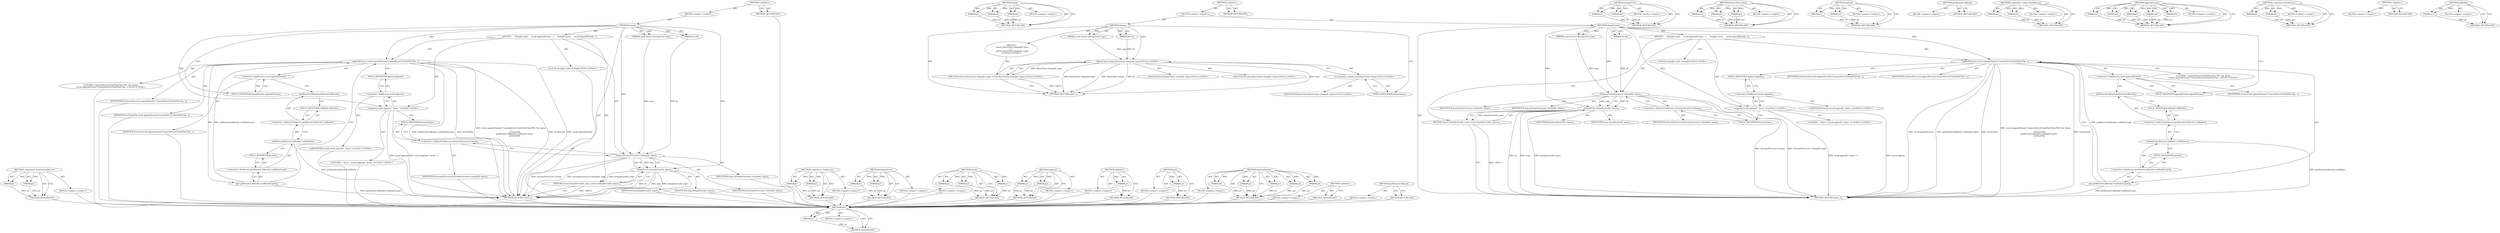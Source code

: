 digraph "asBinder" {
vulnerable_90 [label=<(METHOD,&lt;operator&gt;.indirectFieldAccess)>];
vulnerable_91 [label=<(PARAM,p1)>];
vulnerable_92 [label=<(PARAM,p2)>];
vulnerable_93 [label=<(BLOCK,&lt;empty&gt;,&lt;empty&gt;)>];
vulnerable_94 [label=<(METHOD_RETURN,ANY)>];
vulnerable_6 [label=<(METHOD,&lt;global&gt;)<SUB>1</SUB>>];
vulnerable_7 [label=<(BLOCK,&lt;empty&gt;,&lt;empty&gt;)<SUB>1</SUB>>];
vulnerable_8 [label=<(METHOD,dump)<SUB>1</SUB>>];
vulnerable_9 [label=<(PARAM,int fd)<SUB>1</SUB>>];
vulnerable_10 [label=<(PARAM,const Vector&lt;String16&gt;&amp; args)<SUB>1</SUB>>];
vulnerable_11 [label=<(BLOCK,{
     String8 result;
     result.appendFormat...,{
     String8 result;
     result.appendFormat...)<SUB>1</SUB>>];
vulnerable_12 [label="<(LOCAL,String8 result: String8)<SUB>2</SUB>>"];
vulnerable_13 [label=<(appendFormat,result.appendFormat(&quot;CameraDeviceClient[%d] (%p...)<SUB>3</SUB>>];
vulnerable_14 [label=<(&lt;operator&gt;.fieldAccess,result.appendFormat)<SUB>3</SUB>>];
vulnerable_15 [label=<(IDENTIFIER,result,result.appendFormat(&quot;CameraDeviceClient[%d] (%p...)<SUB>3</SUB>>];
vulnerable_16 [label=<(FIELD_IDENTIFIER,appendFormat,appendFormat)<SUB>3</SUB>>];
vulnerable_17 [label="<(LITERAL,&quot;CameraDeviceClient[%d] (%p) PID: %d, dump:\n&quot;,result.appendFormat(&quot;CameraDeviceClient[%d] (%p...)<SUB>3</SUB>>"];
vulnerable_18 [label=<(IDENTIFIER,mCameraId,result.appendFormat(&quot;CameraDeviceClient[%d] (%p...)<SUB>4</SUB>>];
vulnerable_19 [label=<(get,getRemoteCallback()-&gt;asBinder().get())<SUB>5</SUB>>];
vulnerable_20 [label=<(&lt;operator&gt;.fieldAccess,getRemoteCallback()-&gt;asBinder().get)<SUB>5</SUB>>];
vulnerable_21 [label=<(asBinder,getRemoteCallback()-&gt;asBinder())<SUB>5</SUB>>];
vulnerable_22 [label=<(&lt;operator&gt;.indirectFieldAccess,getRemoteCallback()-&gt;asBinder)<SUB>5</SUB>>];
vulnerable_23 [label=<(getRemoteCallback,getRemoteCallback())<SUB>5</SUB>>];
vulnerable_24 [label=<(FIELD_IDENTIFIER,asBinder,asBinder)<SUB>5</SUB>>];
vulnerable_25 [label=<(FIELD_IDENTIFIER,get,get)<SUB>5</SUB>>];
vulnerable_26 [label=<(IDENTIFIER,mClientPid,result.appendFormat(&quot;CameraDeviceClient[%d] (%p...)<SUB>6</SUB>>];
vulnerable_27 [label="<(append,result.append(&quot;  State: &quot;))<SUB>7</SUB>>"];
vulnerable_28 [label=<(&lt;operator&gt;.fieldAccess,result.append)<SUB>7</SUB>>];
vulnerable_29 [label="<(IDENTIFIER,result,result.append(&quot;  State: &quot;))<SUB>7</SUB>>"];
vulnerable_30 [label=<(FIELD_IDENTIFIER,append,append)<SUB>7</SUB>>];
vulnerable_31 [label="<(LITERAL,&quot;  State: &quot;,result.append(&quot;  State: &quot;))<SUB>7</SUB>>"];
vulnerable_32 [label=<(dump,mFrameProcessor-&gt;dump(fd, args))<SUB>9</SUB>>];
vulnerable_33 [label=<(&lt;operator&gt;.indirectFieldAccess,mFrameProcessor-&gt;dump)<SUB>9</SUB>>];
vulnerable_34 [label=<(IDENTIFIER,mFrameProcessor,mFrameProcessor-&gt;dump(fd, args))<SUB>9</SUB>>];
vulnerable_35 [label=<(FIELD_IDENTIFIER,dump,dump)<SUB>9</SUB>>];
vulnerable_36 [label=<(IDENTIFIER,fd,mFrameProcessor-&gt;dump(fd, args))<SUB>9</SUB>>];
vulnerable_37 [label=<(IDENTIFIER,args,mFrameProcessor-&gt;dump(fd, args))<SUB>9</SUB>>];
vulnerable_38 [label=<(RETURN,return dumpDevice(fd, args);,return dumpDevice(fd, args);)<SUB>11</SUB>>];
vulnerable_39 [label=<(dumpDevice,dumpDevice(fd, args))<SUB>11</SUB>>];
vulnerable_40 [label=<(IDENTIFIER,fd,dumpDevice(fd, args))<SUB>11</SUB>>];
vulnerable_41 [label=<(IDENTIFIER,args,dumpDevice(fd, args))<SUB>11</SUB>>];
vulnerable_42 [label=<(METHOD_RETURN,status_t)<SUB>1</SUB>>];
vulnerable_44 [label=<(METHOD_RETURN,ANY)<SUB>1</SUB>>];
vulnerable_77 [label=<(METHOD,&lt;operator&gt;.fieldAccess)>];
vulnerable_78 [label=<(PARAM,p1)>];
vulnerable_79 [label=<(PARAM,p2)>];
vulnerable_80 [label=<(BLOCK,&lt;empty&gt;,&lt;empty&gt;)>];
vulnerable_81 [label=<(METHOD_RETURN,ANY)>];
vulnerable_109 [label=<(METHOD,dumpDevice)>];
vulnerable_110 [label=<(PARAM,p1)>];
vulnerable_111 [label=<(PARAM,p2)>];
vulnerable_112 [label=<(BLOCK,&lt;empty&gt;,&lt;empty&gt;)>];
vulnerable_113 [label=<(METHOD_RETURN,ANY)>];
vulnerable_103 [label=<(METHOD,dump)>];
vulnerable_104 [label=<(PARAM,p1)>];
vulnerable_105 [label=<(PARAM,p2)>];
vulnerable_106 [label=<(PARAM,p3)>];
vulnerable_107 [label=<(BLOCK,&lt;empty&gt;,&lt;empty&gt;)>];
vulnerable_108 [label=<(METHOD_RETURN,ANY)>];
vulnerable_98 [label=<(METHOD,append)>];
vulnerable_99 [label=<(PARAM,p1)>];
vulnerable_100 [label=<(PARAM,p2)>];
vulnerable_101 [label=<(BLOCK,&lt;empty&gt;,&lt;empty&gt;)>];
vulnerable_102 [label=<(METHOD_RETURN,ANY)>];
vulnerable_86 [label=<(METHOD,asBinder)>];
vulnerable_87 [label=<(PARAM,p1)>];
vulnerable_88 [label=<(BLOCK,&lt;empty&gt;,&lt;empty&gt;)>];
vulnerable_89 [label=<(METHOD_RETURN,ANY)>];
vulnerable_82 [label=<(METHOD,get)>];
vulnerable_83 [label=<(PARAM,p1)>];
vulnerable_84 [label=<(BLOCK,&lt;empty&gt;,&lt;empty&gt;)>];
vulnerable_85 [label=<(METHOD_RETURN,ANY)>];
vulnerable_69 [label=<(METHOD,appendFormat)>];
vulnerable_70 [label=<(PARAM,p1)>];
vulnerable_71 [label=<(PARAM,p2)>];
vulnerable_72 [label=<(PARAM,p3)>];
vulnerable_73 [label=<(PARAM,p4)>];
vulnerable_74 [label=<(PARAM,p5)>];
vulnerable_75 [label=<(BLOCK,&lt;empty&gt;,&lt;empty&gt;)>];
vulnerable_76 [label=<(METHOD_RETURN,ANY)>];
vulnerable_63 [label=<(METHOD,&lt;global&gt;)<SUB>1</SUB>>];
vulnerable_64 [label=<(BLOCK,&lt;empty&gt;,&lt;empty&gt;)>];
vulnerable_65 [label=<(METHOD_RETURN,ANY)>];
vulnerable_95 [label=<(METHOD,getRemoteCallback)>];
vulnerable_96 [label=<(BLOCK,&lt;empty&gt;,&lt;empty&gt;)>];
vulnerable_97 [label=<(METHOD_RETURN,ANY)>];
fixed_101 [label=<(METHOD,get)>];
fixed_102 [label=<(PARAM,p1)>];
fixed_103 [label=<(BLOCK,&lt;empty&gt;,&lt;empty&gt;)>];
fixed_104 [label=<(METHOD_RETURN,ANY)>];
fixed_122 [label=<(METHOD,dump)>];
fixed_123 [label=<(PARAM,p1)>];
fixed_124 [label=<(PARAM,p2)>];
fixed_125 [label=<(PARAM,p3)>];
fixed_126 [label=<(BLOCK,&lt;empty&gt;,&lt;empty&gt;)>];
fixed_127 [label=<(METHOD_RETURN,ANY)>];
fixed_6 [label=<(METHOD,&lt;global&gt;)<SUB>1</SUB>>];
fixed_7 [label=<(BLOCK,&lt;empty&gt;,&lt;empty&gt;)<SUB>1</SUB>>];
fixed_8 [label=<(METHOD,dump)<SUB>1</SUB>>];
fixed_9 [label=<(PARAM,int fd)<SUB>1</SUB>>];
fixed_10 [label=<(PARAM,const Vector&lt;String16&gt;&amp; args)<SUB>1</SUB>>];
fixed_11 [label="<(BLOCK,{
    return BasicClient::dump(fd, args);
},{
    return BasicClient::dump(fd, args);
})<SUB>1</SUB>>"];
fixed_12 [label="<(RETURN,return BasicClient::dump(fd, args);,return BasicClient::dump(fd, args);)<SUB>2</SUB>>"];
fixed_13 [label="<(BasicClient.dump,BasicClient::dump(fd, args))<SUB>2</SUB>>"];
fixed_14 [label="<(&lt;operator&gt;.fieldAccess,BasicClient::dump)<SUB>2</SUB>>"];
fixed_15 [label="<(IDENTIFIER,BasicClient,BasicClient::dump(fd, args))<SUB>2</SUB>>"];
fixed_16 [label=<(FIELD_IDENTIFIER,dump,dump)<SUB>2</SUB>>];
fixed_17 [label="<(IDENTIFIER,fd,BasicClient::dump(fd, args))<SUB>2</SUB>>"];
fixed_18 [label="<(IDENTIFIER,args,BasicClient::dump(fd, args))<SUB>2</SUB>>"];
fixed_19 [label=<(METHOD_RETURN,status_t)<SUB>1</SUB>>];
fixed_21 [label=<(METHOD,dumpClient)<SUB>5</SUB>>];
fixed_22 [label=<(PARAM,int fd)<SUB>5</SUB>>];
fixed_23 [label=<(PARAM,const Vector&lt;String16&gt;&amp; args)<SUB>5</SUB>>];
fixed_24 [label=<(BLOCK,{
     String8 result;
     result.appendFormat...,{
     String8 result;
     result.appendFormat...)<SUB>5</SUB>>];
fixed_25 [label="<(LOCAL,String8 result: String8)<SUB>6</SUB>>"];
fixed_26 [label=<(appendFormat,result.appendFormat(&quot;CameraDeviceClient[%d] (%p...)<SUB>7</SUB>>];
fixed_27 [label=<(&lt;operator&gt;.fieldAccess,result.appendFormat)<SUB>7</SUB>>];
fixed_28 [label=<(IDENTIFIER,result,result.appendFormat(&quot;CameraDeviceClient[%d] (%p...)<SUB>7</SUB>>];
fixed_29 [label=<(FIELD_IDENTIFIER,appendFormat,appendFormat)<SUB>7</SUB>>];
fixed_30 [label="<(LITERAL,&quot;CameraDeviceClient[%d] (%p) PID: %d, dump:\n&quot;,result.appendFormat(&quot;CameraDeviceClient[%d] (%p...)<SUB>7</SUB>>"];
fixed_31 [label=<(IDENTIFIER,mCameraId,result.appendFormat(&quot;CameraDeviceClient[%d] (%p...)<SUB>8</SUB>>];
fixed_32 [label=<(get,getRemoteCallback()-&gt;asBinder().get())<SUB>9</SUB>>];
fixed_33 [label=<(&lt;operator&gt;.fieldAccess,getRemoteCallback()-&gt;asBinder().get)<SUB>9</SUB>>];
fixed_34 [label=<(asBinder,getRemoteCallback()-&gt;asBinder())<SUB>9</SUB>>];
fixed_35 [label=<(&lt;operator&gt;.indirectFieldAccess,getRemoteCallback()-&gt;asBinder)<SUB>9</SUB>>];
fixed_36 [label=<(getRemoteCallback,getRemoteCallback())<SUB>9</SUB>>];
fixed_37 [label=<(FIELD_IDENTIFIER,asBinder,asBinder)<SUB>9</SUB>>];
fixed_38 [label=<(FIELD_IDENTIFIER,get,get)<SUB>9</SUB>>];
fixed_39 [label=<(IDENTIFIER,mClientPid,result.appendFormat(&quot;CameraDeviceClient[%d] (%p...)<SUB>10</SUB>>];
fixed_40 [label="<(append,result.append(&quot;  State: &quot;))<SUB>11</SUB>>"];
fixed_41 [label=<(&lt;operator&gt;.fieldAccess,result.append)<SUB>11</SUB>>];
fixed_42 [label="<(IDENTIFIER,result,result.append(&quot;  State: &quot;))<SUB>11</SUB>>"];
fixed_43 [label=<(FIELD_IDENTIFIER,append,append)<SUB>11</SUB>>];
fixed_44 [label="<(LITERAL,&quot;  State: &quot;,result.append(&quot;  State: &quot;))<SUB>11</SUB>>"];
fixed_45 [label=<(dump,mFrameProcessor-&gt;dump(fd, args))<SUB>13</SUB>>];
fixed_46 [label=<(&lt;operator&gt;.indirectFieldAccess,mFrameProcessor-&gt;dump)<SUB>13</SUB>>];
fixed_47 [label=<(IDENTIFIER,mFrameProcessor,mFrameProcessor-&gt;dump(fd, args))<SUB>13</SUB>>];
fixed_48 [label=<(FIELD_IDENTIFIER,dump,dump)<SUB>13</SUB>>];
fixed_49 [label=<(IDENTIFIER,fd,mFrameProcessor-&gt;dump(fd, args))<SUB>13</SUB>>];
fixed_50 [label=<(IDENTIFIER,args,mFrameProcessor-&gt;dump(fd, args))<SUB>13</SUB>>];
fixed_51 [label=<(RETURN,return dumpDevice(fd, args);,return dumpDevice(fd, args);)<SUB>15</SUB>>];
fixed_52 [label=<(dumpDevice,dumpDevice(fd, args))<SUB>15</SUB>>];
fixed_53 [label=<(IDENTIFIER,fd,dumpDevice(fd, args))<SUB>15</SUB>>];
fixed_54 [label=<(IDENTIFIER,args,dumpDevice(fd, args))<SUB>15</SUB>>];
fixed_55 [label=<(METHOD_RETURN,status_t)<SUB>5</SUB>>];
fixed_57 [label=<(METHOD_RETURN,ANY)<SUB>1</SUB>>];
fixed_128 [label=<(METHOD,dumpDevice)>];
fixed_129 [label=<(PARAM,p1)>];
fixed_130 [label=<(PARAM,p2)>];
fixed_131 [label=<(BLOCK,&lt;empty&gt;,&lt;empty&gt;)>];
fixed_132 [label=<(METHOD_RETURN,ANY)>];
fixed_82 [label=<(METHOD,BasicClient.dump)>];
fixed_83 [label=<(PARAM,p1)>];
fixed_84 [label=<(PARAM,p2)>];
fixed_85 [label=<(PARAM,p3)>];
fixed_86 [label=<(BLOCK,&lt;empty&gt;,&lt;empty&gt;)>];
fixed_87 [label=<(METHOD_RETURN,ANY)>];
fixed_117 [label=<(METHOD,append)>];
fixed_118 [label=<(PARAM,p1)>];
fixed_119 [label=<(PARAM,p2)>];
fixed_120 [label=<(BLOCK,&lt;empty&gt;,&lt;empty&gt;)>];
fixed_121 [label=<(METHOD_RETURN,ANY)>];
fixed_114 [label=<(METHOD,getRemoteCallback)>];
fixed_115 [label=<(BLOCK,&lt;empty&gt;,&lt;empty&gt;)>];
fixed_116 [label=<(METHOD_RETURN,ANY)>];
fixed_109 [label=<(METHOD,&lt;operator&gt;.indirectFieldAccess)>];
fixed_110 [label=<(PARAM,p1)>];
fixed_111 [label=<(PARAM,p2)>];
fixed_112 [label=<(BLOCK,&lt;empty&gt;,&lt;empty&gt;)>];
fixed_113 [label=<(METHOD_RETURN,ANY)>];
fixed_93 [label=<(METHOD,appendFormat)>];
fixed_94 [label=<(PARAM,p1)>];
fixed_95 [label=<(PARAM,p2)>];
fixed_96 [label=<(PARAM,p3)>];
fixed_97 [label=<(PARAM,p4)>];
fixed_98 [label=<(PARAM,p5)>];
fixed_99 [label=<(BLOCK,&lt;empty&gt;,&lt;empty&gt;)>];
fixed_100 [label=<(METHOD_RETURN,ANY)>];
fixed_88 [label=<(METHOD,&lt;operator&gt;.fieldAccess)>];
fixed_89 [label=<(PARAM,p1)>];
fixed_90 [label=<(PARAM,p2)>];
fixed_91 [label=<(BLOCK,&lt;empty&gt;,&lt;empty&gt;)>];
fixed_92 [label=<(METHOD_RETURN,ANY)>];
fixed_76 [label=<(METHOD,&lt;global&gt;)<SUB>1</SUB>>];
fixed_77 [label=<(BLOCK,&lt;empty&gt;,&lt;empty&gt;)>];
fixed_78 [label=<(METHOD_RETURN,ANY)>];
fixed_105 [label=<(METHOD,asBinder)>];
fixed_106 [label=<(PARAM,p1)>];
fixed_107 [label=<(BLOCK,&lt;empty&gt;,&lt;empty&gt;)>];
fixed_108 [label=<(METHOD_RETURN,ANY)>];
vulnerable_90 -> vulnerable_91  [key=0, label="AST: "];
vulnerable_90 -> vulnerable_91  [key=1, label="DDG: "];
vulnerable_90 -> vulnerable_93  [key=0, label="AST: "];
vulnerable_90 -> vulnerable_92  [key=0, label="AST: "];
vulnerable_90 -> vulnerable_92  [key=1, label="DDG: "];
vulnerable_90 -> vulnerable_94  [key=0, label="AST: "];
vulnerable_90 -> vulnerable_94  [key=1, label="CFG: "];
vulnerable_91 -> vulnerable_94  [key=0, label="DDG: p1"];
vulnerable_92 -> vulnerable_94  [key=0, label="DDG: p2"];
vulnerable_93 -> fixed_101  [key=0];
vulnerable_94 -> fixed_101  [key=0];
vulnerable_6 -> vulnerable_7  [key=0, label="AST: "];
vulnerable_6 -> vulnerable_44  [key=0, label="AST: "];
vulnerable_6 -> vulnerable_44  [key=1, label="CFG: "];
vulnerable_7 -> vulnerable_8  [key=0, label="AST: "];
vulnerable_8 -> vulnerable_9  [key=0, label="AST: "];
vulnerable_8 -> vulnerable_9  [key=1, label="DDG: "];
vulnerable_8 -> vulnerable_10  [key=0, label="AST: "];
vulnerable_8 -> vulnerable_10  [key=1, label="DDG: "];
vulnerable_8 -> vulnerable_11  [key=0, label="AST: "];
vulnerable_8 -> vulnerable_42  [key=0, label="AST: "];
vulnerable_8 -> vulnerable_16  [key=0, label="CFG: "];
vulnerable_8 -> vulnerable_13  [key=0, label="DDG: "];
vulnerable_8 -> vulnerable_27  [key=0, label="DDG: "];
vulnerable_8 -> vulnerable_32  [key=0, label="DDG: "];
vulnerable_8 -> vulnerable_39  [key=0, label="DDG: "];
vulnerable_9 -> vulnerable_32  [key=0, label="DDG: fd"];
vulnerable_10 -> vulnerable_32  [key=0, label="DDG: args"];
vulnerable_11 -> vulnerable_12  [key=0, label="AST: "];
vulnerable_11 -> vulnerable_13  [key=0, label="AST: "];
vulnerable_11 -> vulnerable_27  [key=0, label="AST: "];
vulnerable_11 -> vulnerable_32  [key=0, label="AST: "];
vulnerable_11 -> vulnerable_38  [key=0, label="AST: "];
vulnerable_12 -> fixed_101  [key=0];
vulnerable_13 -> vulnerable_14  [key=0, label="AST: "];
vulnerable_13 -> vulnerable_17  [key=0, label="AST: "];
vulnerable_13 -> vulnerable_18  [key=0, label="AST: "];
vulnerable_13 -> vulnerable_19  [key=0, label="AST: "];
vulnerable_13 -> vulnerable_26  [key=0, label="AST: "];
vulnerable_13 -> vulnerable_30  [key=0, label="CFG: "];
vulnerable_13 -> vulnerable_42  [key=0, label="DDG: result.appendFormat"];
vulnerable_13 -> vulnerable_42  [key=1, label="DDG: getRemoteCallback()-&gt;asBinder().get()"];
vulnerable_13 -> vulnerable_42  [key=2, label="DDG: mClientPid"];
vulnerable_13 -> vulnerable_42  [key=3, label="DDG: result.appendFormat(&quot;CameraDeviceClient[%d] (%p) PID: %d, dump:\n&quot;,
             mCameraId,
            getRemoteCallback()-&gt;asBinder().get(),
            mClientPid)"];
vulnerable_13 -> vulnerable_42  [key=4, label="DDG: mCameraId"];
vulnerable_14 -> vulnerable_15  [key=0, label="AST: "];
vulnerable_14 -> vulnerable_16  [key=0, label="AST: "];
vulnerable_14 -> vulnerable_23  [key=0, label="CFG: "];
vulnerable_15 -> fixed_101  [key=0];
vulnerable_16 -> vulnerable_14  [key=0, label="CFG: "];
vulnerable_17 -> fixed_101  [key=0];
vulnerable_18 -> fixed_101  [key=0];
vulnerable_19 -> vulnerable_20  [key=0, label="AST: "];
vulnerable_19 -> vulnerable_13  [key=0, label="CFG: "];
vulnerable_19 -> vulnerable_13  [key=1, label="DDG: getRemoteCallback()-&gt;asBinder().get"];
vulnerable_19 -> vulnerable_42  [key=0, label="DDG: getRemoteCallback()-&gt;asBinder().get"];
vulnerable_20 -> vulnerable_21  [key=0, label="AST: "];
vulnerable_20 -> vulnerable_25  [key=0, label="AST: "];
vulnerable_20 -> vulnerable_19  [key=0, label="CFG: "];
vulnerable_21 -> vulnerable_22  [key=0, label="AST: "];
vulnerable_21 -> vulnerable_25  [key=0, label="CFG: "];
vulnerable_21 -> vulnerable_42  [key=0, label="DDG: getRemoteCallback()-&gt;asBinder"];
vulnerable_22 -> vulnerable_23  [key=0, label="AST: "];
vulnerable_22 -> vulnerable_24  [key=0, label="AST: "];
vulnerable_22 -> vulnerable_21  [key=0, label="CFG: "];
vulnerable_23 -> vulnerable_24  [key=0, label="CFG: "];
vulnerable_24 -> vulnerable_22  [key=0, label="CFG: "];
vulnerable_25 -> vulnerable_20  [key=0, label="CFG: "];
vulnerable_26 -> fixed_101  [key=0];
vulnerable_27 -> vulnerable_28  [key=0, label="AST: "];
vulnerable_27 -> vulnerable_31  [key=0, label="AST: "];
vulnerable_27 -> vulnerable_35  [key=0, label="CFG: "];
vulnerable_27 -> vulnerable_42  [key=0, label="DDG: result.append"];
vulnerable_27 -> vulnerable_42  [key=1, label="DDG: result.append(&quot;  State: &quot;)"];
vulnerable_28 -> vulnerable_29  [key=0, label="AST: "];
vulnerable_28 -> vulnerable_30  [key=0, label="AST: "];
vulnerable_28 -> vulnerable_27  [key=0, label="CFG: "];
vulnerable_29 -> fixed_101  [key=0];
vulnerable_30 -> vulnerable_28  [key=0, label="CFG: "];
vulnerable_31 -> fixed_101  [key=0];
vulnerable_32 -> vulnerable_33  [key=0, label="AST: "];
vulnerable_32 -> vulnerable_36  [key=0, label="AST: "];
vulnerable_32 -> vulnerable_37  [key=0, label="AST: "];
vulnerable_32 -> vulnerable_39  [key=0, label="CFG: "];
vulnerable_32 -> vulnerable_39  [key=1, label="DDG: fd"];
vulnerable_32 -> vulnerable_39  [key=2, label="DDG: args"];
vulnerable_32 -> vulnerable_42  [key=0, label="DDG: mFrameProcessor-&gt;dump"];
vulnerable_32 -> vulnerable_42  [key=1, label="DDG: mFrameProcessor-&gt;dump(fd, args)"];
vulnerable_33 -> vulnerable_34  [key=0, label="AST: "];
vulnerable_33 -> vulnerable_35  [key=0, label="AST: "];
vulnerable_33 -> vulnerable_32  [key=0, label="CFG: "];
vulnerable_34 -> fixed_101  [key=0];
vulnerable_35 -> vulnerable_33  [key=0, label="CFG: "];
vulnerable_36 -> fixed_101  [key=0];
vulnerable_37 -> fixed_101  [key=0];
vulnerable_38 -> vulnerable_39  [key=0, label="AST: "];
vulnerable_38 -> vulnerable_42  [key=0, label="CFG: "];
vulnerable_38 -> vulnerable_42  [key=1, label="DDG: &lt;RET&gt;"];
vulnerable_39 -> vulnerable_40  [key=0, label="AST: "];
vulnerable_39 -> vulnerable_41  [key=0, label="AST: "];
vulnerable_39 -> vulnerable_38  [key=0, label="CFG: "];
vulnerable_39 -> vulnerable_38  [key=1, label="DDG: dumpDevice(fd, args)"];
vulnerable_39 -> vulnerable_42  [key=0, label="DDG: fd"];
vulnerable_39 -> vulnerable_42  [key=1, label="DDG: args"];
vulnerable_39 -> vulnerable_42  [key=2, label="DDG: dumpDevice(fd, args)"];
vulnerable_40 -> fixed_101  [key=0];
vulnerable_41 -> fixed_101  [key=0];
vulnerable_42 -> fixed_101  [key=0];
vulnerable_44 -> fixed_101  [key=0];
vulnerable_77 -> vulnerable_78  [key=0, label="AST: "];
vulnerable_77 -> vulnerable_78  [key=1, label="DDG: "];
vulnerable_77 -> vulnerable_80  [key=0, label="AST: "];
vulnerable_77 -> vulnerable_79  [key=0, label="AST: "];
vulnerable_77 -> vulnerable_79  [key=1, label="DDG: "];
vulnerable_77 -> vulnerable_81  [key=0, label="AST: "];
vulnerable_77 -> vulnerable_81  [key=1, label="CFG: "];
vulnerable_78 -> vulnerable_81  [key=0, label="DDG: p1"];
vulnerable_79 -> vulnerable_81  [key=0, label="DDG: p2"];
vulnerable_80 -> fixed_101  [key=0];
vulnerable_81 -> fixed_101  [key=0];
vulnerable_109 -> vulnerable_110  [key=0, label="AST: "];
vulnerable_109 -> vulnerable_110  [key=1, label="DDG: "];
vulnerable_109 -> vulnerable_112  [key=0, label="AST: "];
vulnerable_109 -> vulnerable_111  [key=0, label="AST: "];
vulnerable_109 -> vulnerable_111  [key=1, label="DDG: "];
vulnerable_109 -> vulnerable_113  [key=0, label="AST: "];
vulnerable_109 -> vulnerable_113  [key=1, label="CFG: "];
vulnerable_110 -> vulnerable_113  [key=0, label="DDG: p1"];
vulnerable_111 -> vulnerable_113  [key=0, label="DDG: p2"];
vulnerable_112 -> fixed_101  [key=0];
vulnerable_113 -> fixed_101  [key=0];
vulnerable_103 -> vulnerable_104  [key=0, label="AST: "];
vulnerable_103 -> vulnerable_104  [key=1, label="DDG: "];
vulnerable_103 -> vulnerable_107  [key=0, label="AST: "];
vulnerable_103 -> vulnerable_105  [key=0, label="AST: "];
vulnerable_103 -> vulnerable_105  [key=1, label="DDG: "];
vulnerable_103 -> vulnerable_108  [key=0, label="AST: "];
vulnerable_103 -> vulnerable_108  [key=1, label="CFG: "];
vulnerable_103 -> vulnerable_106  [key=0, label="AST: "];
vulnerable_103 -> vulnerable_106  [key=1, label="DDG: "];
vulnerable_104 -> vulnerable_108  [key=0, label="DDG: p1"];
vulnerable_105 -> vulnerable_108  [key=0, label="DDG: p2"];
vulnerable_106 -> vulnerable_108  [key=0, label="DDG: p3"];
vulnerable_107 -> fixed_101  [key=0];
vulnerable_108 -> fixed_101  [key=0];
vulnerable_98 -> vulnerable_99  [key=0, label="AST: "];
vulnerable_98 -> vulnerable_99  [key=1, label="DDG: "];
vulnerable_98 -> vulnerable_101  [key=0, label="AST: "];
vulnerable_98 -> vulnerable_100  [key=0, label="AST: "];
vulnerable_98 -> vulnerable_100  [key=1, label="DDG: "];
vulnerable_98 -> vulnerable_102  [key=0, label="AST: "];
vulnerable_98 -> vulnerable_102  [key=1, label="CFG: "];
vulnerable_99 -> vulnerable_102  [key=0, label="DDG: p1"];
vulnerable_100 -> vulnerable_102  [key=0, label="DDG: p2"];
vulnerable_101 -> fixed_101  [key=0];
vulnerable_102 -> fixed_101  [key=0];
vulnerable_86 -> vulnerable_87  [key=0, label="AST: "];
vulnerable_86 -> vulnerable_87  [key=1, label="DDG: "];
vulnerable_86 -> vulnerable_88  [key=0, label="AST: "];
vulnerable_86 -> vulnerable_89  [key=0, label="AST: "];
vulnerable_86 -> vulnerable_89  [key=1, label="CFG: "];
vulnerable_87 -> vulnerable_89  [key=0, label="DDG: p1"];
vulnerable_88 -> fixed_101  [key=0];
vulnerable_89 -> fixed_101  [key=0];
vulnerable_82 -> vulnerable_83  [key=0, label="AST: "];
vulnerable_82 -> vulnerable_83  [key=1, label="DDG: "];
vulnerable_82 -> vulnerable_84  [key=0, label="AST: "];
vulnerable_82 -> vulnerable_85  [key=0, label="AST: "];
vulnerable_82 -> vulnerable_85  [key=1, label="CFG: "];
vulnerable_83 -> vulnerable_85  [key=0, label="DDG: p1"];
vulnerable_84 -> fixed_101  [key=0];
vulnerable_85 -> fixed_101  [key=0];
vulnerable_69 -> vulnerable_70  [key=0, label="AST: "];
vulnerable_69 -> vulnerable_70  [key=1, label="DDG: "];
vulnerable_69 -> vulnerable_75  [key=0, label="AST: "];
vulnerable_69 -> vulnerable_71  [key=0, label="AST: "];
vulnerable_69 -> vulnerable_71  [key=1, label="DDG: "];
vulnerable_69 -> vulnerable_76  [key=0, label="AST: "];
vulnerable_69 -> vulnerable_76  [key=1, label="CFG: "];
vulnerable_69 -> vulnerable_72  [key=0, label="AST: "];
vulnerable_69 -> vulnerable_72  [key=1, label="DDG: "];
vulnerable_69 -> vulnerable_73  [key=0, label="AST: "];
vulnerable_69 -> vulnerable_73  [key=1, label="DDG: "];
vulnerable_69 -> vulnerable_74  [key=0, label="AST: "];
vulnerable_69 -> vulnerable_74  [key=1, label="DDG: "];
vulnerable_70 -> vulnerable_76  [key=0, label="DDG: p1"];
vulnerable_71 -> vulnerable_76  [key=0, label="DDG: p2"];
vulnerable_72 -> vulnerable_76  [key=0, label="DDG: p3"];
vulnerable_73 -> vulnerable_76  [key=0, label="DDG: p4"];
vulnerable_74 -> vulnerable_76  [key=0, label="DDG: p5"];
vulnerable_75 -> fixed_101  [key=0];
vulnerable_76 -> fixed_101  [key=0];
vulnerable_63 -> vulnerable_64  [key=0, label="AST: "];
vulnerable_63 -> vulnerable_65  [key=0, label="AST: "];
vulnerable_63 -> vulnerable_65  [key=1, label="CFG: "];
vulnerable_64 -> fixed_101  [key=0];
vulnerable_65 -> fixed_101  [key=0];
vulnerable_95 -> vulnerable_96  [key=0, label="AST: "];
vulnerable_95 -> vulnerable_97  [key=0, label="AST: "];
vulnerable_95 -> vulnerable_97  [key=1, label="CFG: "];
vulnerable_96 -> fixed_101  [key=0];
vulnerable_97 -> fixed_101  [key=0];
fixed_101 -> fixed_102  [key=0, label="AST: "];
fixed_101 -> fixed_102  [key=1, label="DDG: "];
fixed_101 -> fixed_103  [key=0, label="AST: "];
fixed_101 -> fixed_104  [key=0, label="AST: "];
fixed_101 -> fixed_104  [key=1, label="CFG: "];
fixed_102 -> fixed_104  [key=0, label="DDG: p1"];
fixed_122 -> fixed_123  [key=0, label="AST: "];
fixed_122 -> fixed_123  [key=1, label="DDG: "];
fixed_122 -> fixed_126  [key=0, label="AST: "];
fixed_122 -> fixed_124  [key=0, label="AST: "];
fixed_122 -> fixed_124  [key=1, label="DDG: "];
fixed_122 -> fixed_127  [key=0, label="AST: "];
fixed_122 -> fixed_127  [key=1, label="CFG: "];
fixed_122 -> fixed_125  [key=0, label="AST: "];
fixed_122 -> fixed_125  [key=1, label="DDG: "];
fixed_123 -> fixed_127  [key=0, label="DDG: p1"];
fixed_124 -> fixed_127  [key=0, label="DDG: p2"];
fixed_125 -> fixed_127  [key=0, label="DDG: p3"];
fixed_6 -> fixed_7  [key=0, label="AST: "];
fixed_6 -> fixed_57  [key=0, label="AST: "];
fixed_6 -> fixed_57  [key=1, label="CFG: "];
fixed_7 -> fixed_8  [key=0, label="AST: "];
fixed_7 -> fixed_21  [key=0, label="AST: "];
fixed_8 -> fixed_9  [key=0, label="AST: "];
fixed_8 -> fixed_9  [key=1, label="DDG: "];
fixed_8 -> fixed_10  [key=0, label="AST: "];
fixed_8 -> fixed_10  [key=1, label="DDG: "];
fixed_8 -> fixed_11  [key=0, label="AST: "];
fixed_8 -> fixed_19  [key=0, label="AST: "];
fixed_8 -> fixed_16  [key=0, label="CFG: "];
fixed_8 -> fixed_13  [key=0, label="DDG: "];
fixed_9 -> fixed_13  [key=0, label="DDG: fd"];
fixed_10 -> fixed_13  [key=0, label="DDG: args"];
fixed_11 -> fixed_12  [key=0, label="AST: "];
fixed_12 -> fixed_13  [key=0, label="AST: "];
fixed_12 -> fixed_19  [key=0, label="CFG: "];
fixed_12 -> fixed_19  [key=1, label="DDG: &lt;RET&gt;"];
fixed_13 -> fixed_14  [key=0, label="AST: "];
fixed_13 -> fixed_17  [key=0, label="AST: "];
fixed_13 -> fixed_18  [key=0, label="AST: "];
fixed_13 -> fixed_12  [key=0, label="CFG: "];
fixed_13 -> fixed_12  [key=1, label="DDG: BasicClient::dump(fd, args)"];
fixed_13 -> fixed_19  [key=0, label="DDG: BasicClient::dump"];
fixed_13 -> fixed_19  [key=1, label="DDG: fd"];
fixed_13 -> fixed_19  [key=2, label="DDG: args"];
fixed_13 -> fixed_19  [key=3, label="DDG: BasicClient::dump(fd, args)"];
fixed_14 -> fixed_15  [key=0, label="AST: "];
fixed_14 -> fixed_16  [key=0, label="AST: "];
fixed_14 -> fixed_13  [key=0, label="CFG: "];
fixed_16 -> fixed_14  [key=0, label="CFG: "];
fixed_21 -> fixed_22  [key=0, label="AST: "];
fixed_21 -> fixed_22  [key=1, label="DDG: "];
fixed_21 -> fixed_23  [key=0, label="AST: "];
fixed_21 -> fixed_23  [key=1, label="DDG: "];
fixed_21 -> fixed_24  [key=0, label="AST: "];
fixed_21 -> fixed_55  [key=0, label="AST: "];
fixed_21 -> fixed_29  [key=0, label="CFG: "];
fixed_21 -> fixed_26  [key=0, label="DDG: "];
fixed_21 -> fixed_40  [key=0, label="DDG: "];
fixed_21 -> fixed_45  [key=0, label="DDG: "];
fixed_21 -> fixed_52  [key=0, label="DDG: "];
fixed_22 -> fixed_45  [key=0, label="DDG: fd"];
fixed_23 -> fixed_45  [key=0, label="DDG: args"];
fixed_24 -> fixed_25  [key=0, label="AST: "];
fixed_24 -> fixed_26  [key=0, label="AST: "];
fixed_24 -> fixed_40  [key=0, label="AST: "];
fixed_24 -> fixed_45  [key=0, label="AST: "];
fixed_24 -> fixed_51  [key=0, label="AST: "];
fixed_26 -> fixed_27  [key=0, label="AST: "];
fixed_26 -> fixed_30  [key=0, label="AST: "];
fixed_26 -> fixed_31  [key=0, label="AST: "];
fixed_26 -> fixed_32  [key=0, label="AST: "];
fixed_26 -> fixed_39  [key=0, label="AST: "];
fixed_26 -> fixed_43  [key=0, label="CFG: "];
fixed_26 -> fixed_55  [key=0, label="DDG: result.appendFormat"];
fixed_26 -> fixed_55  [key=1, label="DDG: getRemoteCallback()-&gt;asBinder().get()"];
fixed_26 -> fixed_55  [key=2, label="DDG: mClientPid"];
fixed_26 -> fixed_55  [key=3, label="DDG: result.appendFormat(&quot;CameraDeviceClient[%d] (%p) PID: %d, dump:\n&quot;,
             mCameraId,
            getRemoteCallback()-&gt;asBinder().get(),
            mClientPid)"];
fixed_26 -> fixed_55  [key=4, label="DDG: mCameraId"];
fixed_27 -> fixed_28  [key=0, label="AST: "];
fixed_27 -> fixed_29  [key=0, label="AST: "];
fixed_27 -> fixed_36  [key=0, label="CFG: "];
fixed_29 -> fixed_27  [key=0, label="CFG: "];
fixed_32 -> fixed_33  [key=0, label="AST: "];
fixed_32 -> fixed_26  [key=0, label="CFG: "];
fixed_32 -> fixed_26  [key=1, label="DDG: getRemoteCallback()-&gt;asBinder().get"];
fixed_32 -> fixed_55  [key=0, label="DDG: getRemoteCallback()-&gt;asBinder().get"];
fixed_33 -> fixed_34  [key=0, label="AST: "];
fixed_33 -> fixed_38  [key=0, label="AST: "];
fixed_33 -> fixed_32  [key=0, label="CFG: "];
fixed_34 -> fixed_35  [key=0, label="AST: "];
fixed_34 -> fixed_38  [key=0, label="CFG: "];
fixed_34 -> fixed_55  [key=0, label="DDG: getRemoteCallback()-&gt;asBinder"];
fixed_35 -> fixed_36  [key=0, label="AST: "];
fixed_35 -> fixed_37  [key=0, label="AST: "];
fixed_35 -> fixed_34  [key=0, label="CFG: "];
fixed_36 -> fixed_37  [key=0, label="CFG: "];
fixed_37 -> fixed_35  [key=0, label="CFG: "];
fixed_38 -> fixed_33  [key=0, label="CFG: "];
fixed_40 -> fixed_41  [key=0, label="AST: "];
fixed_40 -> fixed_44  [key=0, label="AST: "];
fixed_40 -> fixed_48  [key=0, label="CFG: "];
fixed_40 -> fixed_55  [key=0, label="DDG: result.append"];
fixed_40 -> fixed_55  [key=1, label="DDG: result.append(&quot;  State: &quot;)"];
fixed_41 -> fixed_42  [key=0, label="AST: "];
fixed_41 -> fixed_43  [key=0, label="AST: "];
fixed_41 -> fixed_40  [key=0, label="CFG: "];
fixed_43 -> fixed_41  [key=0, label="CFG: "];
fixed_45 -> fixed_46  [key=0, label="AST: "];
fixed_45 -> fixed_49  [key=0, label="AST: "];
fixed_45 -> fixed_50  [key=0, label="AST: "];
fixed_45 -> fixed_52  [key=0, label="CFG: "];
fixed_45 -> fixed_52  [key=1, label="DDG: fd"];
fixed_45 -> fixed_52  [key=2, label="DDG: args"];
fixed_45 -> fixed_55  [key=0, label="DDG: mFrameProcessor-&gt;dump"];
fixed_45 -> fixed_55  [key=1, label="DDG: mFrameProcessor-&gt;dump(fd, args)"];
fixed_46 -> fixed_47  [key=0, label="AST: "];
fixed_46 -> fixed_48  [key=0, label="AST: "];
fixed_46 -> fixed_45  [key=0, label="CFG: "];
fixed_48 -> fixed_46  [key=0, label="CFG: "];
fixed_51 -> fixed_52  [key=0, label="AST: "];
fixed_51 -> fixed_55  [key=0, label="CFG: "];
fixed_51 -> fixed_55  [key=1, label="DDG: &lt;RET&gt;"];
fixed_52 -> fixed_53  [key=0, label="AST: "];
fixed_52 -> fixed_54  [key=0, label="AST: "];
fixed_52 -> fixed_51  [key=0, label="CFG: "];
fixed_52 -> fixed_51  [key=1, label="DDG: dumpDevice(fd, args)"];
fixed_52 -> fixed_55  [key=0, label="DDG: fd"];
fixed_52 -> fixed_55  [key=1, label="DDG: args"];
fixed_52 -> fixed_55  [key=2, label="DDG: dumpDevice(fd, args)"];
fixed_128 -> fixed_129  [key=0, label="AST: "];
fixed_128 -> fixed_129  [key=1, label="DDG: "];
fixed_128 -> fixed_131  [key=0, label="AST: "];
fixed_128 -> fixed_130  [key=0, label="AST: "];
fixed_128 -> fixed_130  [key=1, label="DDG: "];
fixed_128 -> fixed_132  [key=0, label="AST: "];
fixed_128 -> fixed_132  [key=1, label="CFG: "];
fixed_129 -> fixed_132  [key=0, label="DDG: p1"];
fixed_130 -> fixed_132  [key=0, label="DDG: p2"];
fixed_82 -> fixed_83  [key=0, label="AST: "];
fixed_82 -> fixed_83  [key=1, label="DDG: "];
fixed_82 -> fixed_86  [key=0, label="AST: "];
fixed_82 -> fixed_84  [key=0, label="AST: "];
fixed_82 -> fixed_84  [key=1, label="DDG: "];
fixed_82 -> fixed_87  [key=0, label="AST: "];
fixed_82 -> fixed_87  [key=1, label="CFG: "];
fixed_82 -> fixed_85  [key=0, label="AST: "];
fixed_82 -> fixed_85  [key=1, label="DDG: "];
fixed_83 -> fixed_87  [key=0, label="DDG: p1"];
fixed_84 -> fixed_87  [key=0, label="DDG: p2"];
fixed_85 -> fixed_87  [key=0, label="DDG: p3"];
fixed_117 -> fixed_118  [key=0, label="AST: "];
fixed_117 -> fixed_118  [key=1, label="DDG: "];
fixed_117 -> fixed_120  [key=0, label="AST: "];
fixed_117 -> fixed_119  [key=0, label="AST: "];
fixed_117 -> fixed_119  [key=1, label="DDG: "];
fixed_117 -> fixed_121  [key=0, label="AST: "];
fixed_117 -> fixed_121  [key=1, label="CFG: "];
fixed_118 -> fixed_121  [key=0, label="DDG: p1"];
fixed_119 -> fixed_121  [key=0, label="DDG: p2"];
fixed_114 -> fixed_115  [key=0, label="AST: "];
fixed_114 -> fixed_116  [key=0, label="AST: "];
fixed_114 -> fixed_116  [key=1, label="CFG: "];
fixed_109 -> fixed_110  [key=0, label="AST: "];
fixed_109 -> fixed_110  [key=1, label="DDG: "];
fixed_109 -> fixed_112  [key=0, label="AST: "];
fixed_109 -> fixed_111  [key=0, label="AST: "];
fixed_109 -> fixed_111  [key=1, label="DDG: "];
fixed_109 -> fixed_113  [key=0, label="AST: "];
fixed_109 -> fixed_113  [key=1, label="CFG: "];
fixed_110 -> fixed_113  [key=0, label="DDG: p1"];
fixed_111 -> fixed_113  [key=0, label="DDG: p2"];
fixed_93 -> fixed_94  [key=0, label="AST: "];
fixed_93 -> fixed_94  [key=1, label="DDG: "];
fixed_93 -> fixed_99  [key=0, label="AST: "];
fixed_93 -> fixed_95  [key=0, label="AST: "];
fixed_93 -> fixed_95  [key=1, label="DDG: "];
fixed_93 -> fixed_100  [key=0, label="AST: "];
fixed_93 -> fixed_100  [key=1, label="CFG: "];
fixed_93 -> fixed_96  [key=0, label="AST: "];
fixed_93 -> fixed_96  [key=1, label="DDG: "];
fixed_93 -> fixed_97  [key=0, label="AST: "];
fixed_93 -> fixed_97  [key=1, label="DDG: "];
fixed_93 -> fixed_98  [key=0, label="AST: "];
fixed_93 -> fixed_98  [key=1, label="DDG: "];
fixed_94 -> fixed_100  [key=0, label="DDG: p1"];
fixed_95 -> fixed_100  [key=0, label="DDG: p2"];
fixed_96 -> fixed_100  [key=0, label="DDG: p3"];
fixed_97 -> fixed_100  [key=0, label="DDG: p4"];
fixed_98 -> fixed_100  [key=0, label="DDG: p5"];
fixed_88 -> fixed_89  [key=0, label="AST: "];
fixed_88 -> fixed_89  [key=1, label="DDG: "];
fixed_88 -> fixed_91  [key=0, label="AST: "];
fixed_88 -> fixed_90  [key=0, label="AST: "];
fixed_88 -> fixed_90  [key=1, label="DDG: "];
fixed_88 -> fixed_92  [key=0, label="AST: "];
fixed_88 -> fixed_92  [key=1, label="CFG: "];
fixed_89 -> fixed_92  [key=0, label="DDG: p1"];
fixed_90 -> fixed_92  [key=0, label="DDG: p2"];
fixed_76 -> fixed_77  [key=0, label="AST: "];
fixed_76 -> fixed_78  [key=0, label="AST: "];
fixed_76 -> fixed_78  [key=1, label="CFG: "];
fixed_105 -> fixed_106  [key=0, label="AST: "];
fixed_105 -> fixed_106  [key=1, label="DDG: "];
fixed_105 -> fixed_107  [key=0, label="AST: "];
fixed_105 -> fixed_108  [key=0, label="AST: "];
fixed_105 -> fixed_108  [key=1, label="CFG: "];
fixed_106 -> fixed_108  [key=0, label="DDG: p1"];
}
